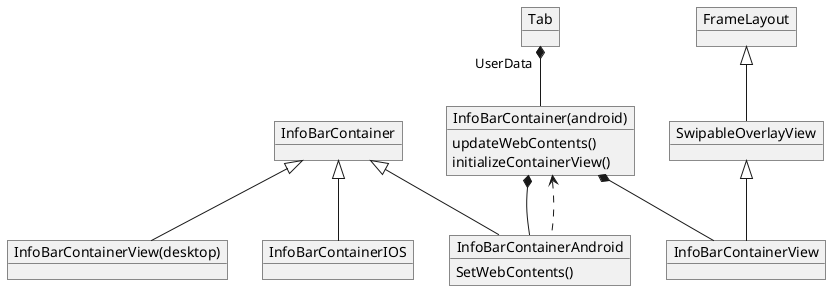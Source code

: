 @startuml

object InfoBarContainer
object "InfoBarContainerView(desktop)" as IBCV_desktop
object InfoBarContainerAndroid {
  SetWebContents()
}
object InfoBarContainerIOS
object "InfoBarContainer(android)" as InfoBarContainer_android {
  updateWebContents()
  initializeContainerView()
}
object InfoBarContainerView
object SwipableOverlayView
object FrameLayout
object Tab


InfoBarContainer <|-- IBCV_desktop
InfoBarContainer <|-- InfoBarContainerAndroid
InfoBarContainer <|-- InfoBarContainerIOS
InfoBarContainer_android *-- InfoBarContainerAndroid
InfoBarContainerAndroid .up.> InfoBarContainer_android
Tab "UserData" *-- InfoBarContainer_android
InfoBarContainer_android *-- InfoBarContainerView
FrameLayout <|-- SwipableOverlayView
SwipableOverlayView <|-- InfoBarContainerView
@enduml